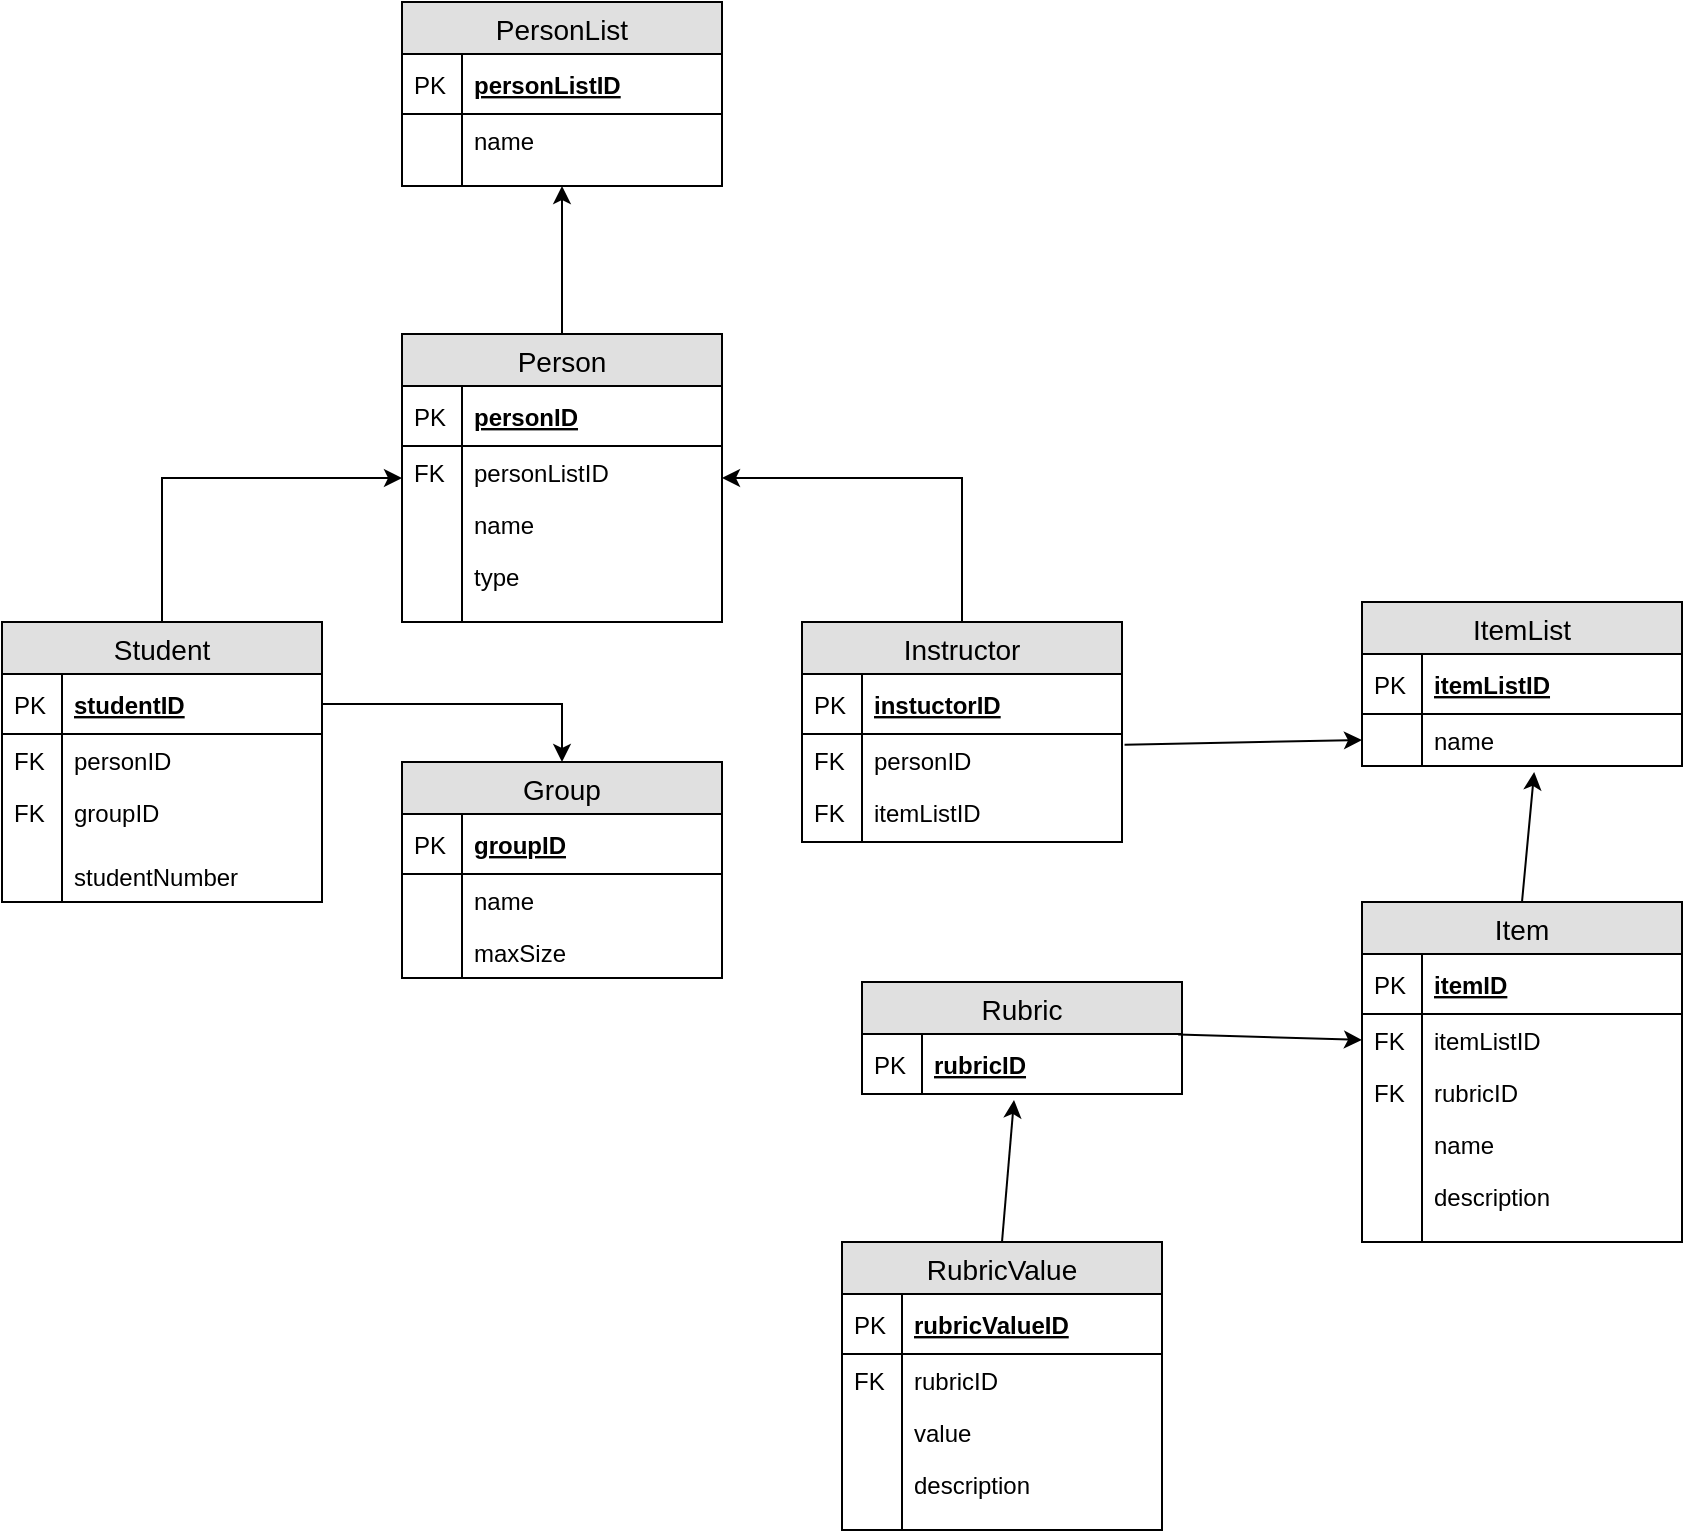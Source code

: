 <mxfile version="12.7.9" type="google"><diagram id="0mN1ufUsOm9HizW7wRVA" name="Page-1"><mxGraphModel dx="1278" dy="1680" grid="1" gridSize="10" guides="1" tooltips="1" connect="1" arrows="1" fold="1" page="1" pageScale="1" pageWidth="850" pageHeight="1100" math="0" shadow="0"><root><mxCell id="0"/><mxCell id="1" parent="0"/><mxCell id="CHr-BzIEMr7lL2fNx6Ow-1" value="Person" style="swimlane;fontStyle=0;childLayout=stackLayout;horizontal=1;startSize=26;fillColor=#e0e0e0;horizontalStack=0;resizeParent=1;resizeParentMax=0;resizeLast=0;collapsible=1;marginBottom=0;swimlaneFillColor=#ffffff;align=center;fontSize=14;" parent="1" vertex="1"><mxGeometry x="360" y="56" width="160" height="144" as="geometry"/></mxCell><mxCell id="CHr-BzIEMr7lL2fNx6Ow-2" value="personID" style="shape=partialRectangle;top=0;left=0;right=0;bottom=1;align=left;verticalAlign=middle;fillColor=none;spacingLeft=34;spacingRight=4;overflow=hidden;rotatable=0;points=[[0,0.5],[1,0.5]];portConstraint=eastwest;dropTarget=0;fontStyle=5;fontSize=12;" parent="CHr-BzIEMr7lL2fNx6Ow-1" vertex="1"><mxGeometry y="26" width="160" height="30" as="geometry"/></mxCell><mxCell id="CHr-BzIEMr7lL2fNx6Ow-3" value="PK" style="shape=partialRectangle;top=0;left=0;bottom=0;fillColor=none;align=left;verticalAlign=middle;spacingLeft=4;spacingRight=4;overflow=hidden;rotatable=0;points=[];portConstraint=eastwest;part=1;fontSize=12;" parent="CHr-BzIEMr7lL2fNx6Ow-2" vertex="1" connectable="0"><mxGeometry width="30" height="30" as="geometry"/></mxCell><mxCell id="CHr-BzIEMr7lL2fNx6Ow-4" value="personListID" style="shape=partialRectangle;top=0;left=0;right=0;bottom=0;align=left;verticalAlign=top;fillColor=none;spacingLeft=34;spacingRight=4;overflow=hidden;rotatable=0;points=[[0,0.5],[1,0.5]];portConstraint=eastwest;dropTarget=0;fontSize=12;" parent="CHr-BzIEMr7lL2fNx6Ow-1" vertex="1"><mxGeometry y="56" width="160" height="26" as="geometry"/></mxCell><mxCell id="CHr-BzIEMr7lL2fNx6Ow-5" value="FK" style="shape=partialRectangle;top=0;left=0;bottom=0;fillColor=none;align=left;verticalAlign=top;spacingLeft=4;spacingRight=4;overflow=hidden;rotatable=0;points=[];portConstraint=eastwest;part=1;fontSize=12;" parent="CHr-BzIEMr7lL2fNx6Ow-4" vertex="1" connectable="0"><mxGeometry width="30" height="26" as="geometry"/></mxCell><mxCell id="CHr-BzIEMr7lL2fNx6Ow-6" value="name" style="shape=partialRectangle;top=0;left=0;right=0;bottom=0;align=left;verticalAlign=top;fillColor=none;spacingLeft=34;spacingRight=4;overflow=hidden;rotatable=0;points=[[0,0.5],[1,0.5]];portConstraint=eastwest;dropTarget=0;fontSize=12;" parent="CHr-BzIEMr7lL2fNx6Ow-1" vertex="1"><mxGeometry y="82" width="160" height="26" as="geometry"/></mxCell><mxCell id="CHr-BzIEMr7lL2fNx6Ow-7" value="" style="shape=partialRectangle;top=0;left=0;bottom=0;fillColor=none;align=left;verticalAlign=top;spacingLeft=4;spacingRight=4;overflow=hidden;rotatable=0;points=[];portConstraint=eastwest;part=1;fontSize=12;" parent="CHr-BzIEMr7lL2fNx6Ow-6" vertex="1" connectable="0"><mxGeometry width="30" height="26" as="geometry"/></mxCell><mxCell id="CHr-BzIEMr7lL2fNx6Ow-8" value="type" style="shape=partialRectangle;top=0;left=0;right=0;bottom=0;align=left;verticalAlign=top;fillColor=none;spacingLeft=34;spacingRight=4;overflow=hidden;rotatable=0;points=[[0,0.5],[1,0.5]];portConstraint=eastwest;dropTarget=0;fontSize=12;" parent="CHr-BzIEMr7lL2fNx6Ow-1" vertex="1"><mxGeometry y="108" width="160" height="26" as="geometry"/></mxCell><mxCell id="CHr-BzIEMr7lL2fNx6Ow-9" value="" style="shape=partialRectangle;top=0;left=0;bottom=0;fillColor=none;align=left;verticalAlign=top;spacingLeft=4;spacingRight=4;overflow=hidden;rotatable=0;points=[];portConstraint=eastwest;part=1;fontSize=12;" parent="CHr-BzIEMr7lL2fNx6Ow-8" vertex="1" connectable="0"><mxGeometry width="30" height="26" as="geometry"/></mxCell><mxCell id="CHr-BzIEMr7lL2fNx6Ow-10" value="" style="shape=partialRectangle;top=0;left=0;right=0;bottom=0;align=left;verticalAlign=top;fillColor=none;spacingLeft=34;spacingRight=4;overflow=hidden;rotatable=0;points=[[0,0.5],[1,0.5]];portConstraint=eastwest;dropTarget=0;fontSize=12;" parent="CHr-BzIEMr7lL2fNx6Ow-1" vertex="1"><mxGeometry y="134" width="160" height="10" as="geometry"/></mxCell><mxCell id="CHr-BzIEMr7lL2fNx6Ow-11" value="" style="shape=partialRectangle;top=0;left=0;bottom=0;fillColor=none;align=left;verticalAlign=top;spacingLeft=4;spacingRight=4;overflow=hidden;rotatable=0;points=[];portConstraint=eastwest;part=1;fontSize=12;" parent="CHr-BzIEMr7lL2fNx6Ow-10" vertex="1" connectable="0"><mxGeometry width="30" height="10" as="geometry"/></mxCell><mxCell id="CHr-BzIEMr7lL2fNx6Ow-34" style="edgeStyle=orthogonalEdgeStyle;rounded=0;orthogonalLoop=1;jettySize=auto;html=1;exitX=0.5;exitY=0;exitDx=0;exitDy=0;" parent="1" source="CHr-BzIEMr7lL2fNx6Ow-12" target="CHr-BzIEMr7lL2fNx6Ow-1" edge="1"><mxGeometry relative="1" as="geometry"/></mxCell><mxCell id="CHr-BzIEMr7lL2fNx6Ow-12" value="Student" style="swimlane;fontStyle=0;childLayout=stackLayout;horizontal=1;startSize=26;fillColor=#e0e0e0;horizontalStack=0;resizeParent=1;resizeParentMax=0;resizeLast=0;collapsible=1;marginBottom=0;swimlaneFillColor=#ffffff;align=center;fontSize=14;" parent="1" vertex="1"><mxGeometry x="160" y="200" width="160" height="140" as="geometry"/></mxCell><mxCell id="CHr-BzIEMr7lL2fNx6Ow-13" value="studentID" style="shape=partialRectangle;top=0;left=0;right=0;bottom=1;align=left;verticalAlign=middle;fillColor=none;spacingLeft=34;spacingRight=4;overflow=hidden;rotatable=0;points=[[0,0.5],[1,0.5]];portConstraint=eastwest;dropTarget=0;fontStyle=5;fontSize=12;" parent="CHr-BzIEMr7lL2fNx6Ow-12" vertex="1"><mxGeometry y="26" width="160" height="30" as="geometry"/></mxCell><mxCell id="CHr-BzIEMr7lL2fNx6Ow-14" value="PK" style="shape=partialRectangle;top=0;left=0;bottom=0;fillColor=none;align=left;verticalAlign=middle;spacingLeft=4;spacingRight=4;overflow=hidden;rotatable=0;points=[];portConstraint=eastwest;part=1;fontSize=12;" parent="CHr-BzIEMr7lL2fNx6Ow-13" vertex="1" connectable="0"><mxGeometry width="30" height="30" as="geometry"/></mxCell><mxCell id="CHr-BzIEMr7lL2fNx6Ow-17" value="personID" style="shape=partialRectangle;top=0;left=0;right=0;bottom=0;align=left;verticalAlign=top;fillColor=none;spacingLeft=34;spacingRight=4;overflow=hidden;rotatable=0;points=[[0,0.5],[1,0.5]];portConstraint=eastwest;dropTarget=0;fontSize=12;" parent="CHr-BzIEMr7lL2fNx6Ow-12" vertex="1"><mxGeometry y="56" width="160" height="26" as="geometry"/></mxCell><mxCell id="CHr-BzIEMr7lL2fNx6Ow-18" value="FK" style="shape=partialRectangle;top=0;left=0;bottom=0;fillColor=none;align=left;verticalAlign=top;spacingLeft=4;spacingRight=4;overflow=hidden;rotatable=0;points=[];portConstraint=eastwest;part=1;fontSize=12;" parent="CHr-BzIEMr7lL2fNx6Ow-17" vertex="1" connectable="0"><mxGeometry width="30" height="26" as="geometry"/></mxCell><mxCell id="CHr-BzIEMr7lL2fNx6Ow-21" value="groupID" style="shape=partialRectangle;top=0;left=0;right=0;bottom=0;align=left;verticalAlign=top;fillColor=none;spacingLeft=34;spacingRight=4;overflow=hidden;rotatable=0;points=[[0,0.5],[1,0.5]];portConstraint=eastwest;dropTarget=0;fontSize=12;" parent="CHr-BzIEMr7lL2fNx6Ow-12" vertex="1"><mxGeometry y="82" width="160" height="32" as="geometry"/></mxCell><mxCell id="CHr-BzIEMr7lL2fNx6Ow-22" value="FK" style="shape=partialRectangle;top=0;left=0;bottom=0;fillColor=none;align=left;verticalAlign=top;spacingLeft=4;spacingRight=4;overflow=hidden;rotatable=0;points=[];portConstraint=eastwest;part=1;fontSize=12;" parent="CHr-BzIEMr7lL2fNx6Ow-21" vertex="1" connectable="0"><mxGeometry width="30" height="32" as="geometry"/></mxCell><mxCell id="CHr-BzIEMr7lL2fNx6Ow-19" value="studentNumber" style="shape=partialRectangle;top=0;left=0;right=0;bottom=0;align=left;verticalAlign=top;fillColor=none;spacingLeft=34;spacingRight=4;overflow=hidden;rotatable=0;points=[[0,0.5],[1,0.5]];portConstraint=eastwest;dropTarget=0;fontSize=12;" parent="CHr-BzIEMr7lL2fNx6Ow-12" vertex="1"><mxGeometry y="114" width="160" height="26" as="geometry"/></mxCell><mxCell id="CHr-BzIEMr7lL2fNx6Ow-20" value="" style="shape=partialRectangle;top=0;left=0;bottom=0;fillColor=none;align=left;verticalAlign=top;spacingLeft=4;spacingRight=4;overflow=hidden;rotatable=0;points=[];portConstraint=eastwest;part=1;fontSize=12;" parent="CHr-BzIEMr7lL2fNx6Ow-19" vertex="1" connectable="0"><mxGeometry width="30" height="26" as="geometry"/></mxCell><mxCell id="CHr-BzIEMr7lL2fNx6Ow-35" style="edgeStyle=orthogonalEdgeStyle;rounded=0;orthogonalLoop=1;jettySize=auto;html=1;exitX=0.5;exitY=0;exitDx=0;exitDy=0;" parent="1" source="CHr-BzIEMr7lL2fNx6Ow-23" target="CHr-BzIEMr7lL2fNx6Ow-1" edge="1"><mxGeometry relative="1" as="geometry"/></mxCell><mxCell id="CHr-BzIEMr7lL2fNx6Ow-23" value="Instructor" style="swimlane;fontStyle=0;childLayout=stackLayout;horizontal=1;startSize=26;fillColor=#e0e0e0;horizontalStack=0;resizeParent=1;resizeParentMax=0;resizeLast=0;collapsible=1;marginBottom=0;swimlaneFillColor=#ffffff;align=center;fontSize=14;" parent="1" vertex="1"><mxGeometry x="560" y="200" width="160" height="110" as="geometry"/></mxCell><mxCell id="CHr-BzIEMr7lL2fNx6Ow-24" value="instuctorID" style="shape=partialRectangle;top=0;left=0;right=0;bottom=1;align=left;verticalAlign=middle;fillColor=none;spacingLeft=34;spacingRight=4;overflow=hidden;rotatable=0;points=[[0,0.5],[1,0.5]];portConstraint=eastwest;dropTarget=0;fontStyle=5;fontSize=12;" parent="CHr-BzIEMr7lL2fNx6Ow-23" vertex="1"><mxGeometry y="26" width="160" height="30" as="geometry"/></mxCell><mxCell id="CHr-BzIEMr7lL2fNx6Ow-25" value="PK" style="shape=partialRectangle;top=0;left=0;bottom=0;fillColor=none;align=left;verticalAlign=middle;spacingLeft=4;spacingRight=4;overflow=hidden;rotatable=0;points=[];portConstraint=eastwest;part=1;fontSize=12;" parent="CHr-BzIEMr7lL2fNx6Ow-24" vertex="1" connectable="0"><mxGeometry width="30" height="30" as="geometry"/></mxCell><mxCell id="CHr-BzIEMr7lL2fNx6Ow-26" value="personID" style="shape=partialRectangle;top=0;left=0;right=0;bottom=0;align=left;verticalAlign=top;fillColor=none;spacingLeft=34;spacingRight=4;overflow=hidden;rotatable=0;points=[[0,0.5],[1,0.5]];portConstraint=eastwest;dropTarget=0;fontSize=12;" parent="CHr-BzIEMr7lL2fNx6Ow-23" vertex="1"><mxGeometry y="56" width="160" height="26" as="geometry"/></mxCell><mxCell id="CHr-BzIEMr7lL2fNx6Ow-27" value="FK" style="shape=partialRectangle;top=0;left=0;bottom=0;fillColor=none;align=left;verticalAlign=top;spacingLeft=4;spacingRight=4;overflow=hidden;rotatable=0;points=[];portConstraint=eastwest;part=1;fontSize=12;" parent="CHr-BzIEMr7lL2fNx6Ow-26" vertex="1" connectable="0"><mxGeometry width="30" height="26" as="geometry"/></mxCell><mxCell id="CHr-BzIEMr7lL2fNx6Ow-28" value="itemListID" style="shape=partialRectangle;top=0;left=0;right=0;bottom=0;align=left;verticalAlign=top;fillColor=none;spacingLeft=34;spacingRight=4;overflow=hidden;rotatable=0;points=[[0,0.5],[1,0.5]];portConstraint=eastwest;dropTarget=0;fontSize=12;" parent="CHr-BzIEMr7lL2fNx6Ow-23" vertex="1"><mxGeometry y="82" width="160" height="26" as="geometry"/></mxCell><mxCell id="CHr-BzIEMr7lL2fNx6Ow-29" value="FK" style="shape=partialRectangle;top=0;left=0;bottom=0;fillColor=none;align=left;verticalAlign=top;spacingLeft=4;spacingRight=4;overflow=hidden;rotatable=0;points=[];portConstraint=eastwest;part=1;fontSize=12;" parent="CHr-BzIEMr7lL2fNx6Ow-28" vertex="1" connectable="0"><mxGeometry width="30" height="26" as="geometry"/></mxCell><mxCell id="CHr-BzIEMr7lL2fNx6Ow-30" value="" style="shape=partialRectangle;top=0;left=0;right=0;bottom=0;align=left;verticalAlign=top;fillColor=none;spacingLeft=34;spacingRight=4;overflow=hidden;rotatable=0;points=[[0,0.5],[1,0.5]];portConstraint=eastwest;dropTarget=0;fontSize=12;" parent="CHr-BzIEMr7lL2fNx6Ow-23" vertex="1"><mxGeometry y="108" width="160" height="2" as="geometry"/></mxCell><mxCell id="CHr-BzIEMr7lL2fNx6Ow-31" value="" style="shape=partialRectangle;top=0;left=0;bottom=0;fillColor=none;align=left;verticalAlign=top;spacingLeft=4;spacingRight=4;overflow=hidden;rotatable=0;points=[];portConstraint=eastwest;part=1;fontSize=12;" parent="CHr-BzIEMr7lL2fNx6Ow-30" vertex="1" connectable="0"><mxGeometry width="30" height="2" as="geometry"/></mxCell><mxCell id="CHr-BzIEMr7lL2fNx6Ow-36" value="Group" style="swimlane;fontStyle=0;childLayout=stackLayout;horizontal=1;startSize=26;fillColor=#e0e0e0;horizontalStack=0;resizeParent=1;resizeParentMax=0;resizeLast=0;collapsible=1;marginBottom=0;swimlaneFillColor=#ffffff;align=center;fontSize=14;" parent="1" vertex="1"><mxGeometry x="360" y="270" width="160" height="108" as="geometry"/></mxCell><mxCell id="CHr-BzIEMr7lL2fNx6Ow-37" value="groupID" style="shape=partialRectangle;top=0;left=0;right=0;bottom=1;align=left;verticalAlign=middle;fillColor=none;spacingLeft=34;spacingRight=4;overflow=hidden;rotatable=0;points=[[0,0.5],[1,0.5]];portConstraint=eastwest;dropTarget=0;fontStyle=5;fontSize=12;" parent="CHr-BzIEMr7lL2fNx6Ow-36" vertex="1"><mxGeometry y="26" width="160" height="30" as="geometry"/></mxCell><mxCell id="CHr-BzIEMr7lL2fNx6Ow-38" value="PK" style="shape=partialRectangle;top=0;left=0;bottom=0;fillColor=none;align=left;verticalAlign=middle;spacingLeft=4;spacingRight=4;overflow=hidden;rotatable=0;points=[];portConstraint=eastwest;part=1;fontSize=12;" parent="CHr-BzIEMr7lL2fNx6Ow-37" vertex="1" connectable="0"><mxGeometry width="30" height="30" as="geometry"/></mxCell><mxCell id="Eh9dhnlPPv7l2OPqnHQA-3" value="name" style="shape=partialRectangle;top=0;left=0;right=0;bottom=0;align=left;verticalAlign=top;fillColor=none;spacingLeft=34;spacingRight=4;overflow=hidden;rotatable=0;points=[[0,0.5],[1,0.5]];portConstraint=eastwest;dropTarget=0;fontSize=12;" parent="CHr-BzIEMr7lL2fNx6Ow-36" vertex="1"><mxGeometry y="56" width="160" height="26" as="geometry"/></mxCell><mxCell id="Eh9dhnlPPv7l2OPqnHQA-4" value="" style="shape=partialRectangle;top=0;left=0;bottom=0;fillColor=none;align=left;verticalAlign=top;spacingLeft=4;spacingRight=4;overflow=hidden;rotatable=0;points=[];portConstraint=eastwest;part=1;fontSize=12;" parent="Eh9dhnlPPv7l2OPqnHQA-3" vertex="1" connectable="0"><mxGeometry width="30" height="26" as="geometry"/></mxCell><mxCell id="CHr-BzIEMr7lL2fNx6Ow-39" value="maxSize" style="shape=partialRectangle;top=0;left=0;right=0;bottom=0;align=left;verticalAlign=top;fillColor=none;spacingLeft=34;spacingRight=4;overflow=hidden;rotatable=0;points=[[0,0.5],[1,0.5]];portConstraint=eastwest;dropTarget=0;fontSize=12;" parent="CHr-BzIEMr7lL2fNx6Ow-36" vertex="1"><mxGeometry y="82" width="160" height="26" as="geometry"/></mxCell><mxCell id="CHr-BzIEMr7lL2fNx6Ow-40" value="" style="shape=partialRectangle;top=0;left=0;bottom=0;fillColor=none;align=left;verticalAlign=top;spacingLeft=4;spacingRight=4;overflow=hidden;rotatable=0;points=[];portConstraint=eastwest;part=1;fontSize=12;" parent="CHr-BzIEMr7lL2fNx6Ow-39" vertex="1" connectable="0"><mxGeometry width="30" height="26" as="geometry"/></mxCell><mxCell id="CHr-BzIEMr7lL2fNx6Ow-49" value="PersonList" style="swimlane;fontStyle=0;childLayout=stackLayout;horizontal=1;startSize=26;fillColor=#e0e0e0;horizontalStack=0;resizeParent=1;resizeParentMax=0;resizeLast=0;collapsible=1;marginBottom=0;swimlaneFillColor=#ffffff;align=center;fontSize=14;" parent="1" vertex="1"><mxGeometry x="360" y="-110" width="160" height="92" as="geometry"/></mxCell><mxCell id="CHr-BzIEMr7lL2fNx6Ow-50" value="personListID" style="shape=partialRectangle;top=0;left=0;right=0;bottom=1;align=left;verticalAlign=middle;fillColor=none;spacingLeft=34;spacingRight=4;overflow=hidden;rotatable=0;points=[[0,0.5],[1,0.5]];portConstraint=eastwest;dropTarget=0;fontStyle=5;fontSize=12;" parent="CHr-BzIEMr7lL2fNx6Ow-49" vertex="1"><mxGeometry y="26" width="160" height="30" as="geometry"/></mxCell><mxCell id="CHr-BzIEMr7lL2fNx6Ow-51" value="PK" style="shape=partialRectangle;top=0;left=0;bottom=0;fillColor=none;align=left;verticalAlign=middle;spacingLeft=4;spacingRight=4;overflow=hidden;rotatable=0;points=[];portConstraint=eastwest;part=1;fontSize=12;" parent="CHr-BzIEMr7lL2fNx6Ow-50" vertex="1" connectable="0"><mxGeometry width="30" height="30" as="geometry"/></mxCell><mxCell id="CHr-BzIEMr7lL2fNx6Ow-52" value="name" style="shape=partialRectangle;top=0;left=0;right=0;bottom=0;align=left;verticalAlign=top;fillColor=none;spacingLeft=34;spacingRight=4;overflow=hidden;rotatable=0;points=[[0,0.5],[1,0.5]];portConstraint=eastwest;dropTarget=0;fontSize=12;" parent="CHr-BzIEMr7lL2fNx6Ow-49" vertex="1"><mxGeometry y="56" width="160" height="26" as="geometry"/></mxCell><mxCell id="CHr-BzIEMr7lL2fNx6Ow-53" value="" style="shape=partialRectangle;top=0;left=0;bottom=0;fillColor=none;align=left;verticalAlign=top;spacingLeft=4;spacingRight=4;overflow=hidden;rotatable=0;points=[];portConstraint=eastwest;part=1;fontSize=12;" parent="CHr-BzIEMr7lL2fNx6Ow-52" vertex="1" connectable="0"><mxGeometry width="30" height="26" as="geometry"/></mxCell><mxCell id="CHr-BzIEMr7lL2fNx6Ow-58" value="" style="shape=partialRectangle;top=0;left=0;right=0;bottom=0;align=left;verticalAlign=top;fillColor=none;spacingLeft=34;spacingRight=4;overflow=hidden;rotatable=0;points=[[0,0.5],[1,0.5]];portConstraint=eastwest;dropTarget=0;fontSize=12;" parent="CHr-BzIEMr7lL2fNx6Ow-49" vertex="1"><mxGeometry y="82" width="160" height="10" as="geometry"/></mxCell><mxCell id="CHr-BzIEMr7lL2fNx6Ow-59" value="" style="shape=partialRectangle;top=0;left=0;bottom=0;fillColor=none;align=left;verticalAlign=top;spacingLeft=4;spacingRight=4;overflow=hidden;rotatable=0;points=[];portConstraint=eastwest;part=1;fontSize=12;" parent="CHr-BzIEMr7lL2fNx6Ow-58" vertex="1" connectable="0"><mxGeometry width="30" height="10" as="geometry"/></mxCell><mxCell id="CHr-BzIEMr7lL2fNx6Ow-63" style="edgeStyle=orthogonalEdgeStyle;rounded=0;orthogonalLoop=1;jettySize=auto;html=1;exitX=1;exitY=0.5;exitDx=0;exitDy=0;" parent="1" source="CHr-BzIEMr7lL2fNx6Ow-13" target="CHr-BzIEMr7lL2fNx6Ow-36" edge="1"><mxGeometry relative="1" as="geometry"/></mxCell><mxCell id="BnlHaHpBWMDJBR1YbClO-1" value="" style="endArrow=classic;html=1;exitX=0.5;exitY=0;exitDx=0;exitDy=0;" edge="1" parent="1" source="CHr-BzIEMr7lL2fNx6Ow-1" target="CHr-BzIEMr7lL2fNx6Ow-58"><mxGeometry width="50" height="50" relative="1" as="geometry"><mxPoint x="470" y="50" as="sourcePoint"/><mxPoint x="440" y="-10" as="targetPoint"/></mxGeometry></mxCell><mxCell id="BnlHaHpBWMDJBR1YbClO-7" value="ItemList" style="swimlane;fontStyle=0;childLayout=stackLayout;horizontal=1;startSize=26;fillColor=#e0e0e0;horizontalStack=0;resizeParent=1;resizeParentMax=0;resizeLast=0;collapsible=1;marginBottom=0;swimlaneFillColor=#ffffff;align=center;fontSize=14;" vertex="1" parent="1"><mxGeometry x="840" y="190" width="160" height="82" as="geometry"/></mxCell><mxCell id="BnlHaHpBWMDJBR1YbClO-8" value="itemListID" style="shape=partialRectangle;top=0;left=0;right=0;bottom=1;align=left;verticalAlign=middle;fillColor=none;spacingLeft=34;spacingRight=4;overflow=hidden;rotatable=0;points=[[0,0.5],[1,0.5]];portConstraint=eastwest;dropTarget=0;fontStyle=5;fontSize=12;" vertex="1" parent="BnlHaHpBWMDJBR1YbClO-7"><mxGeometry y="26" width="160" height="30" as="geometry"/></mxCell><mxCell id="BnlHaHpBWMDJBR1YbClO-9" value="PK" style="shape=partialRectangle;top=0;left=0;bottom=0;fillColor=none;align=left;verticalAlign=middle;spacingLeft=4;spacingRight=4;overflow=hidden;rotatable=0;points=[];portConstraint=eastwest;part=1;fontSize=12;" vertex="1" connectable="0" parent="BnlHaHpBWMDJBR1YbClO-8"><mxGeometry width="30" height="30" as="geometry"/></mxCell><mxCell id="BnlHaHpBWMDJBR1YbClO-10" value="name" style="shape=partialRectangle;top=0;left=0;right=0;bottom=0;align=left;verticalAlign=top;fillColor=none;spacingLeft=34;spacingRight=4;overflow=hidden;rotatable=0;points=[[0,0.5],[1,0.5]];portConstraint=eastwest;dropTarget=0;fontSize=12;" vertex="1" parent="BnlHaHpBWMDJBR1YbClO-7"><mxGeometry y="56" width="160" height="26" as="geometry"/></mxCell><mxCell id="BnlHaHpBWMDJBR1YbClO-11" value="" style="shape=partialRectangle;top=0;left=0;bottom=0;fillColor=none;align=left;verticalAlign=top;spacingLeft=4;spacingRight=4;overflow=hidden;rotatable=0;points=[];portConstraint=eastwest;part=1;fontSize=12;" vertex="1" connectable="0" parent="BnlHaHpBWMDJBR1YbClO-10"><mxGeometry width="30" height="26" as="geometry"/></mxCell><mxCell id="BnlHaHpBWMDJBR1YbClO-18" value="" style="endArrow=classic;html=1;entryX=0;entryY=0.5;entryDx=0;entryDy=0;exitX=1.008;exitY=0.208;exitDx=0;exitDy=0;exitPerimeter=0;" edge="1" parent="1" source="CHr-BzIEMr7lL2fNx6Ow-26" target="BnlHaHpBWMDJBR1YbClO-10"><mxGeometry width="50" height="50" relative="1" as="geometry"><mxPoint x="700" y="260" as="sourcePoint"/><mxPoint x="750" y="210" as="targetPoint"/></mxGeometry></mxCell><mxCell id="BnlHaHpBWMDJBR1YbClO-19" value="Item" style="swimlane;fontStyle=0;childLayout=stackLayout;horizontal=1;startSize=26;fillColor=#e0e0e0;horizontalStack=0;resizeParent=1;resizeParentMax=0;resizeLast=0;collapsible=1;marginBottom=0;swimlaneFillColor=#ffffff;align=center;fontSize=14;" vertex="1" parent="1"><mxGeometry x="840" y="340" width="160" height="170" as="geometry"/></mxCell><mxCell id="BnlHaHpBWMDJBR1YbClO-20" value="itemID" style="shape=partialRectangle;top=0;left=0;right=0;bottom=1;align=left;verticalAlign=middle;fillColor=none;spacingLeft=34;spacingRight=4;overflow=hidden;rotatable=0;points=[[0,0.5],[1,0.5]];portConstraint=eastwest;dropTarget=0;fontStyle=5;fontSize=12;" vertex="1" parent="BnlHaHpBWMDJBR1YbClO-19"><mxGeometry y="26" width="160" height="30" as="geometry"/></mxCell><mxCell id="BnlHaHpBWMDJBR1YbClO-21" value="PK" style="shape=partialRectangle;top=0;left=0;bottom=0;fillColor=none;align=left;verticalAlign=middle;spacingLeft=4;spacingRight=4;overflow=hidden;rotatable=0;points=[];portConstraint=eastwest;part=1;fontSize=12;" vertex="1" connectable="0" parent="BnlHaHpBWMDJBR1YbClO-20"><mxGeometry width="30" height="30" as="geometry"/></mxCell><mxCell id="BnlHaHpBWMDJBR1YbClO-22" value="itemListID" style="shape=partialRectangle;top=0;left=0;right=0;bottom=0;align=left;verticalAlign=top;fillColor=none;spacingLeft=34;spacingRight=4;overflow=hidden;rotatable=0;points=[[0,0.5],[1,0.5]];portConstraint=eastwest;dropTarget=0;fontSize=12;" vertex="1" parent="BnlHaHpBWMDJBR1YbClO-19"><mxGeometry y="56" width="160" height="26" as="geometry"/></mxCell><mxCell id="BnlHaHpBWMDJBR1YbClO-23" value="FK" style="shape=partialRectangle;top=0;left=0;bottom=0;fillColor=none;align=left;verticalAlign=top;spacingLeft=4;spacingRight=4;overflow=hidden;rotatable=0;points=[];portConstraint=eastwest;part=1;fontSize=12;" vertex="1" connectable="0" parent="BnlHaHpBWMDJBR1YbClO-22"><mxGeometry width="30" height="26" as="geometry"/></mxCell><mxCell id="BnlHaHpBWMDJBR1YbClO-30" value="rubricID" style="shape=partialRectangle;top=0;left=0;right=0;bottom=0;align=left;verticalAlign=top;fillColor=none;spacingLeft=34;spacingRight=4;overflow=hidden;rotatable=0;points=[[0,0.5],[1,0.5]];portConstraint=eastwest;dropTarget=0;fontSize=12;" vertex="1" parent="BnlHaHpBWMDJBR1YbClO-19"><mxGeometry y="82" width="160" height="26" as="geometry"/></mxCell><mxCell id="BnlHaHpBWMDJBR1YbClO-31" value="FK" style="shape=partialRectangle;top=0;left=0;bottom=0;fillColor=none;align=left;verticalAlign=top;spacingLeft=4;spacingRight=4;overflow=hidden;rotatable=0;points=[];portConstraint=eastwest;part=1;fontSize=12;" vertex="1" connectable="0" parent="BnlHaHpBWMDJBR1YbClO-30"><mxGeometry width="30" height="26" as="geometry"/></mxCell><mxCell id="BnlHaHpBWMDJBR1YbClO-24" value="name" style="shape=partialRectangle;top=0;left=0;right=0;bottom=0;align=left;verticalAlign=top;fillColor=none;spacingLeft=34;spacingRight=4;overflow=hidden;rotatable=0;points=[[0,0.5],[1,0.5]];portConstraint=eastwest;dropTarget=0;fontSize=12;" vertex="1" parent="BnlHaHpBWMDJBR1YbClO-19"><mxGeometry y="108" width="160" height="26" as="geometry"/></mxCell><mxCell id="BnlHaHpBWMDJBR1YbClO-25" value="" style="shape=partialRectangle;top=0;left=0;bottom=0;fillColor=none;align=left;verticalAlign=top;spacingLeft=4;spacingRight=4;overflow=hidden;rotatable=0;points=[];portConstraint=eastwest;part=1;fontSize=12;" vertex="1" connectable="0" parent="BnlHaHpBWMDJBR1YbClO-24"><mxGeometry width="30" height="26" as="geometry"/></mxCell><mxCell id="BnlHaHpBWMDJBR1YbClO-26" value="description" style="shape=partialRectangle;top=0;left=0;right=0;bottom=0;align=left;verticalAlign=top;fillColor=none;spacingLeft=34;spacingRight=4;overflow=hidden;rotatable=0;points=[[0,0.5],[1,0.5]];portConstraint=eastwest;dropTarget=0;fontSize=12;" vertex="1" parent="BnlHaHpBWMDJBR1YbClO-19"><mxGeometry y="134" width="160" height="26" as="geometry"/></mxCell><mxCell id="BnlHaHpBWMDJBR1YbClO-27" value="" style="shape=partialRectangle;top=0;left=0;bottom=0;fillColor=none;align=left;verticalAlign=top;spacingLeft=4;spacingRight=4;overflow=hidden;rotatable=0;points=[];portConstraint=eastwest;part=1;fontSize=12;" vertex="1" connectable="0" parent="BnlHaHpBWMDJBR1YbClO-26"><mxGeometry width="30" height="26" as="geometry"/></mxCell><mxCell id="BnlHaHpBWMDJBR1YbClO-28" value="" style="shape=partialRectangle;top=0;left=0;right=0;bottom=0;align=left;verticalAlign=top;fillColor=none;spacingLeft=34;spacingRight=4;overflow=hidden;rotatable=0;points=[[0,0.5],[1,0.5]];portConstraint=eastwest;dropTarget=0;fontSize=12;" vertex="1" parent="BnlHaHpBWMDJBR1YbClO-19"><mxGeometry y="160" width="160" height="10" as="geometry"/></mxCell><mxCell id="BnlHaHpBWMDJBR1YbClO-29" value="" style="shape=partialRectangle;top=0;left=0;bottom=0;fillColor=none;align=left;verticalAlign=top;spacingLeft=4;spacingRight=4;overflow=hidden;rotatable=0;points=[];portConstraint=eastwest;part=1;fontSize=12;" vertex="1" connectable="0" parent="BnlHaHpBWMDJBR1YbClO-28"><mxGeometry width="30" height="10" as="geometry"/></mxCell><mxCell id="BnlHaHpBWMDJBR1YbClO-32" value="" style="endArrow=classic;html=1;entryX=0.538;entryY=1.115;entryDx=0;entryDy=0;entryPerimeter=0;exitX=0.5;exitY=0;exitDx=0;exitDy=0;" edge="1" parent="1" source="BnlHaHpBWMDJBR1YbClO-19" target="BnlHaHpBWMDJBR1YbClO-10"><mxGeometry width="50" height="50" relative="1" as="geometry"><mxPoint x="890" y="350" as="sourcePoint"/><mxPoint x="940" y="300" as="targetPoint"/></mxGeometry></mxCell><mxCell id="BnlHaHpBWMDJBR1YbClO-33" value="Rubric" style="swimlane;fontStyle=0;childLayout=stackLayout;horizontal=1;startSize=26;fillColor=#e0e0e0;horizontalStack=0;resizeParent=1;resizeParentMax=0;resizeLast=0;collapsible=1;marginBottom=0;swimlaneFillColor=#ffffff;align=center;fontSize=14;" vertex="1" parent="1"><mxGeometry x="590" y="380" width="160" height="56" as="geometry"/></mxCell><mxCell id="BnlHaHpBWMDJBR1YbClO-34" value="rubricID" style="shape=partialRectangle;top=0;left=0;right=0;bottom=1;align=left;verticalAlign=middle;fillColor=none;spacingLeft=34;spacingRight=4;overflow=hidden;rotatable=0;points=[[0,0.5],[1,0.5]];portConstraint=eastwest;dropTarget=0;fontStyle=5;fontSize=12;" vertex="1" parent="BnlHaHpBWMDJBR1YbClO-33"><mxGeometry y="26" width="160" height="30" as="geometry"/></mxCell><mxCell id="BnlHaHpBWMDJBR1YbClO-35" value="PK" style="shape=partialRectangle;top=0;left=0;bottom=0;fillColor=none;align=left;verticalAlign=middle;spacingLeft=4;spacingRight=4;overflow=hidden;rotatable=0;points=[];portConstraint=eastwest;part=1;fontSize=12;" vertex="1" connectable="0" parent="BnlHaHpBWMDJBR1YbClO-34"><mxGeometry width="30" height="30" as="geometry"/></mxCell><mxCell id="BnlHaHpBWMDJBR1YbClO-44" value="" style="endArrow=classic;html=1;entryX=0;entryY=0.5;entryDx=0;entryDy=0;exitX=0.988;exitY=0.007;exitDx=0;exitDy=0;exitPerimeter=0;" edge="1" parent="1" source="BnlHaHpBWMDJBR1YbClO-34" target="BnlHaHpBWMDJBR1YbClO-22"><mxGeometry width="50" height="50" relative="1" as="geometry"><mxPoint x="750" y="460" as="sourcePoint"/><mxPoint x="800" y="410" as="targetPoint"/></mxGeometry></mxCell><mxCell id="BnlHaHpBWMDJBR1YbClO-45" value="RubricValue" style="swimlane;fontStyle=0;childLayout=stackLayout;horizontal=1;startSize=26;fillColor=#e0e0e0;horizontalStack=0;resizeParent=1;resizeParentMax=0;resizeLast=0;collapsible=1;marginBottom=0;swimlaneFillColor=#ffffff;align=center;fontSize=14;" vertex="1" parent="1"><mxGeometry x="580" y="510" width="160" height="144" as="geometry"/></mxCell><mxCell id="BnlHaHpBWMDJBR1YbClO-46" value="rubricValueID" style="shape=partialRectangle;top=0;left=0;right=0;bottom=1;align=left;verticalAlign=middle;fillColor=none;spacingLeft=34;spacingRight=4;overflow=hidden;rotatable=0;points=[[0,0.5],[1,0.5]];portConstraint=eastwest;dropTarget=0;fontStyle=5;fontSize=12;" vertex="1" parent="BnlHaHpBWMDJBR1YbClO-45"><mxGeometry y="26" width="160" height="30" as="geometry"/></mxCell><mxCell id="BnlHaHpBWMDJBR1YbClO-47" value="PK" style="shape=partialRectangle;top=0;left=0;bottom=0;fillColor=none;align=left;verticalAlign=middle;spacingLeft=4;spacingRight=4;overflow=hidden;rotatable=0;points=[];portConstraint=eastwest;part=1;fontSize=12;" vertex="1" connectable="0" parent="BnlHaHpBWMDJBR1YbClO-46"><mxGeometry width="30" height="30" as="geometry"/></mxCell><mxCell id="BnlHaHpBWMDJBR1YbClO-48" value="rubricID" style="shape=partialRectangle;top=0;left=0;right=0;bottom=0;align=left;verticalAlign=top;fillColor=none;spacingLeft=34;spacingRight=4;overflow=hidden;rotatable=0;points=[[0,0.5],[1,0.5]];portConstraint=eastwest;dropTarget=0;fontSize=12;" vertex="1" parent="BnlHaHpBWMDJBR1YbClO-45"><mxGeometry y="56" width="160" height="26" as="geometry"/></mxCell><mxCell id="BnlHaHpBWMDJBR1YbClO-49" value="FK" style="shape=partialRectangle;top=0;left=0;bottom=0;fillColor=none;align=left;verticalAlign=top;spacingLeft=4;spacingRight=4;overflow=hidden;rotatable=0;points=[];portConstraint=eastwest;part=1;fontSize=12;" vertex="1" connectable="0" parent="BnlHaHpBWMDJBR1YbClO-48"><mxGeometry width="30" height="26" as="geometry"/></mxCell><mxCell id="BnlHaHpBWMDJBR1YbClO-50" value="value" style="shape=partialRectangle;top=0;left=0;right=0;bottom=0;align=left;verticalAlign=top;fillColor=none;spacingLeft=34;spacingRight=4;overflow=hidden;rotatable=0;points=[[0,0.5],[1,0.5]];portConstraint=eastwest;dropTarget=0;fontSize=12;" vertex="1" parent="BnlHaHpBWMDJBR1YbClO-45"><mxGeometry y="82" width="160" height="26" as="geometry"/></mxCell><mxCell id="BnlHaHpBWMDJBR1YbClO-51" value="" style="shape=partialRectangle;top=0;left=0;bottom=0;fillColor=none;align=left;verticalAlign=top;spacingLeft=4;spacingRight=4;overflow=hidden;rotatable=0;points=[];portConstraint=eastwest;part=1;fontSize=12;" vertex="1" connectable="0" parent="BnlHaHpBWMDJBR1YbClO-50"><mxGeometry width="30" height="26" as="geometry"/></mxCell><mxCell id="BnlHaHpBWMDJBR1YbClO-52" value="description" style="shape=partialRectangle;top=0;left=0;right=0;bottom=0;align=left;verticalAlign=top;fillColor=none;spacingLeft=34;spacingRight=4;overflow=hidden;rotatable=0;points=[[0,0.5],[1,0.5]];portConstraint=eastwest;dropTarget=0;fontSize=12;" vertex="1" parent="BnlHaHpBWMDJBR1YbClO-45"><mxGeometry y="108" width="160" height="26" as="geometry"/></mxCell><mxCell id="BnlHaHpBWMDJBR1YbClO-53" value="" style="shape=partialRectangle;top=0;left=0;bottom=0;fillColor=none;align=left;verticalAlign=top;spacingLeft=4;spacingRight=4;overflow=hidden;rotatable=0;points=[];portConstraint=eastwest;part=1;fontSize=12;" vertex="1" connectable="0" parent="BnlHaHpBWMDJBR1YbClO-52"><mxGeometry width="30" height="26" as="geometry"/></mxCell><mxCell id="BnlHaHpBWMDJBR1YbClO-54" value="" style="shape=partialRectangle;top=0;left=0;right=0;bottom=0;align=left;verticalAlign=top;fillColor=none;spacingLeft=34;spacingRight=4;overflow=hidden;rotatable=0;points=[[0,0.5],[1,0.5]];portConstraint=eastwest;dropTarget=0;fontSize=12;" vertex="1" parent="BnlHaHpBWMDJBR1YbClO-45"><mxGeometry y="134" width="160" height="10" as="geometry"/></mxCell><mxCell id="BnlHaHpBWMDJBR1YbClO-55" value="" style="shape=partialRectangle;top=0;left=0;bottom=0;fillColor=none;align=left;verticalAlign=top;spacingLeft=4;spacingRight=4;overflow=hidden;rotatable=0;points=[];portConstraint=eastwest;part=1;fontSize=12;" vertex="1" connectable="0" parent="BnlHaHpBWMDJBR1YbClO-54"><mxGeometry width="30" height="10" as="geometry"/></mxCell><mxCell id="BnlHaHpBWMDJBR1YbClO-56" value="" style="endArrow=classic;html=1;entryX=0.475;entryY=1.1;entryDx=0;entryDy=0;entryPerimeter=0;exitX=0.5;exitY=0;exitDx=0;exitDy=0;" edge="1" parent="1" source="BnlHaHpBWMDJBR1YbClO-45" target="BnlHaHpBWMDJBR1YbClO-34"><mxGeometry width="50" height="50" relative="1" as="geometry"><mxPoint x="620" y="500" as="sourcePoint"/><mxPoint x="670" y="450" as="targetPoint"/></mxGeometry></mxCell></root></mxGraphModel></diagram></mxfile>